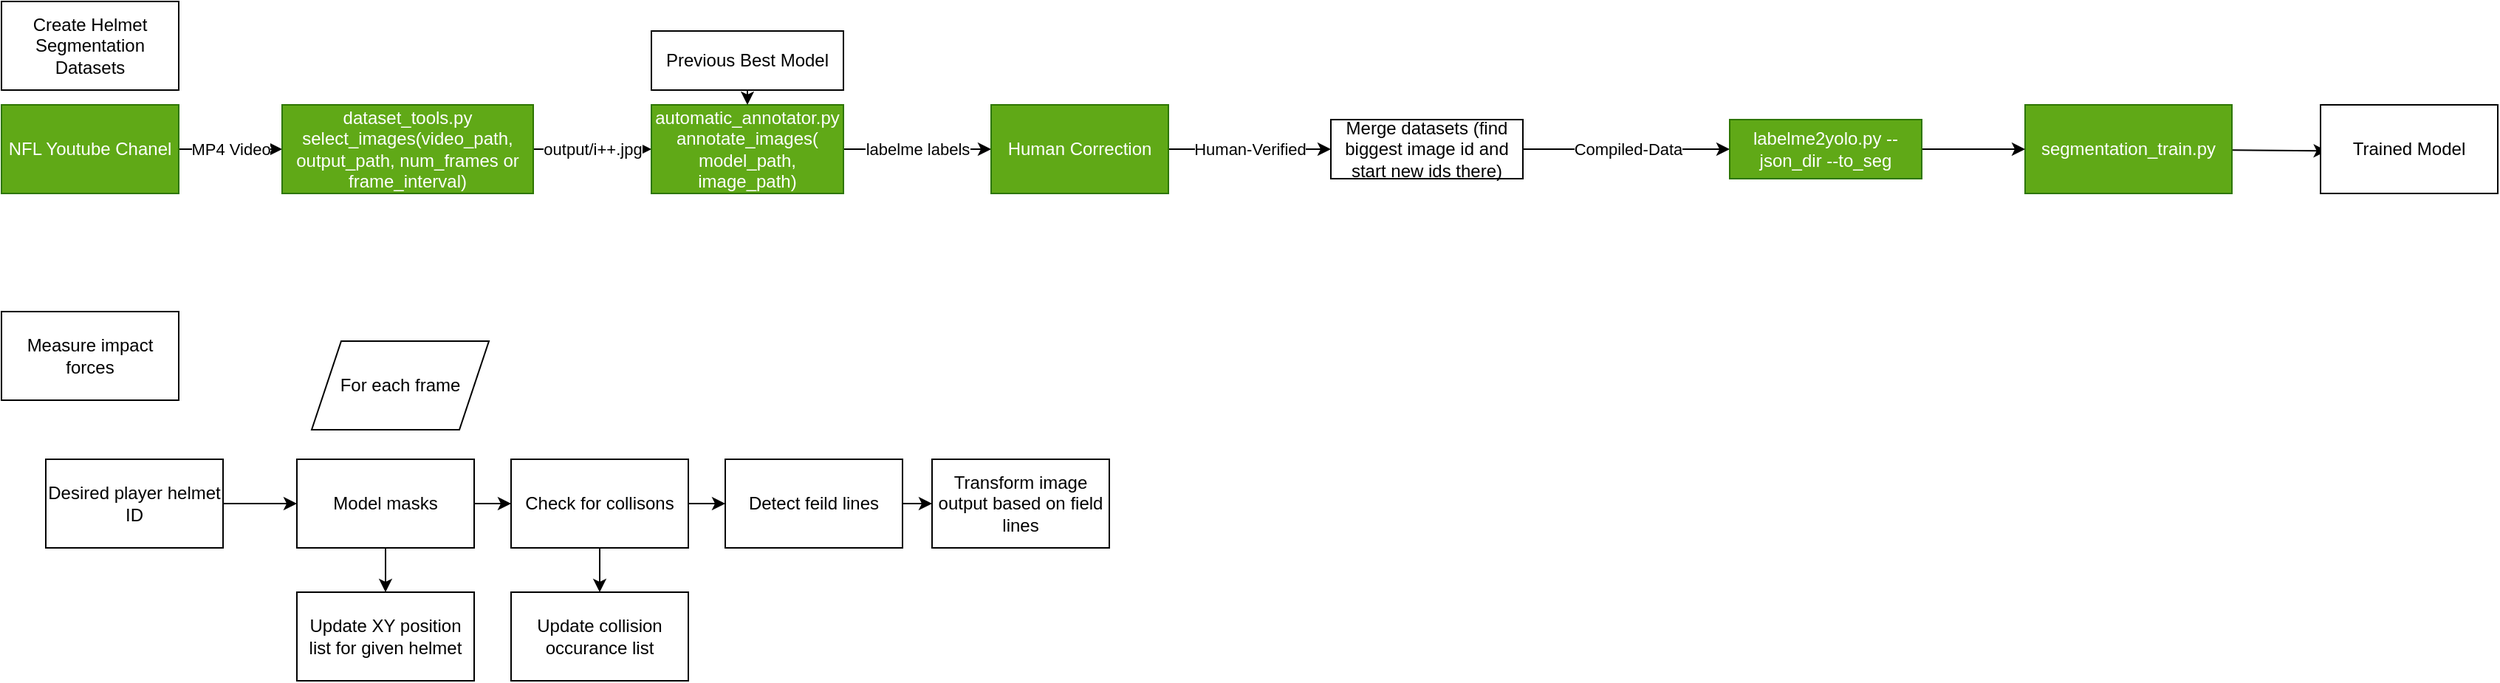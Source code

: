 <mxfile>
    <diagram id="vpGUiPQvbS2cch5g08Hg" name="Page-1">
        <mxGraphModel dx="1211" dy="762" grid="1" gridSize="10" guides="1" tooltips="1" connect="1" arrows="1" fold="1" page="1" pageScale="1" pageWidth="850" pageHeight="1100" math="0" shadow="0">
            <root>
                <mxCell id="0"/>
                <mxCell id="1" parent="0"/>
                <mxCell id="2" value="Create Helmet Segmentation Datasets" style="rounded=0;whiteSpace=wrap;html=1;" parent="1" vertex="1">
                    <mxGeometry x="20" y="10" width="120" height="60" as="geometry"/>
                </mxCell>
                <mxCell id="6" value="MP4 Video" style="edgeStyle=none;html=1;exitX=1;exitY=0.5;exitDx=0;exitDy=0;entryX=0;entryY=0.5;entryDx=0;entryDy=0;" parent="1" source="3" target="5" edge="1">
                    <mxGeometry relative="1" as="geometry"/>
                </mxCell>
                <mxCell id="3" value="NFL Youtube Chanel" style="rounded=0;whiteSpace=wrap;html=1;strokeColor=#2D7600;fillColor=#60a917;fontColor=#ffffff;" parent="1" vertex="1">
                    <mxGeometry x="20" y="80" width="120" height="60" as="geometry"/>
                </mxCell>
                <mxCell id="7" value="output/i++.jpg" style="edgeStyle=none;html=1;exitX=1;exitY=0.5;exitDx=0;exitDy=0;entryX=0;entryY=0.5;entryDx=0;entryDy=0;" parent="1" source="5" target="8" edge="1">
                    <mxGeometry relative="1" as="geometry">
                        <mxPoint x="510" y="110" as="targetPoint"/>
                    </mxGeometry>
                </mxCell>
                <mxCell id="5" value="dataset_tools.py select_images(video_path, output_path, num_frames or frame_interval)" style="rounded=0;whiteSpace=wrap;html=1;fillColor=#60a917;fontColor=#ffffff;strokeColor=#2D7600;" parent="1" vertex="1">
                    <mxGeometry x="210" y="80" width="170" height="60" as="geometry"/>
                </mxCell>
                <mxCell id="13" value="labelme labels" style="edgeStyle=none;html=1;exitX=1;exitY=0.5;exitDx=0;exitDy=0;entryX=0;entryY=0.5;entryDx=0;entryDy=0;" parent="1" source="8" target="14" edge="1">
                    <mxGeometry relative="1" as="geometry">
                        <mxPoint x="650" y="109.8" as="targetPoint"/>
                        <mxPoint as="offset"/>
                    </mxGeometry>
                </mxCell>
                <mxCell id="8" value="automatic_annotator.py&lt;br&gt;annotate_images( model_path, image_path)" style="whiteSpace=wrap;html=1;fillColor=#60a917;fontColor=#ffffff;strokeColor=#2D7600;" parent="1" vertex="1">
                    <mxGeometry x="460" y="80" width="130" height="60" as="geometry"/>
                </mxCell>
                <mxCell id="12" style="edgeStyle=none;html=1;exitX=0.5;exitY=1;exitDx=0;exitDy=0;entryX=0.5;entryY=0;entryDx=0;entryDy=0;" parent="1" source="9" target="8" edge="1">
                    <mxGeometry relative="1" as="geometry"/>
                </mxCell>
                <mxCell id="9" value="Previous Best Model" style="whiteSpace=wrap;html=1;" parent="1" vertex="1">
                    <mxGeometry x="460" y="30" width="130" height="40" as="geometry"/>
                </mxCell>
                <mxCell id="17" value="Human-Verified" style="edgeStyle=none;html=1;exitX=1;exitY=0.5;exitDx=0;exitDy=0;entryX=0;entryY=0.5;entryDx=0;entryDy=0;" parent="1" source="14" target="19" edge="1">
                    <mxGeometry relative="1" as="geometry">
                        <mxPoint x="920" y="120" as="targetPoint"/>
                    </mxGeometry>
                </mxCell>
                <mxCell id="14" value="Human Correction" style="whiteSpace=wrap;html=1;fillColor=#60a917;fontColor=#ffffff;strokeColor=#2D7600;" parent="1" vertex="1">
                    <mxGeometry x="690" y="80" width="120" height="60" as="geometry"/>
                </mxCell>
                <mxCell id="26" style="edgeStyle=none;html=1;entryX=0.036;entryY=0.52;entryDx=0;entryDy=0;entryPerimeter=0;" parent="1" source="18" target="27" edge="1">
                    <mxGeometry relative="1" as="geometry">
                        <mxPoint x="1580" y="110" as="targetPoint"/>
                    </mxGeometry>
                </mxCell>
                <mxCell id="18" value="segmentation_train.py" style="whiteSpace=wrap;html=1;fillColor=#60a917;fontColor=#ffffff;strokeColor=#2D7600;" parent="1" vertex="1">
                    <mxGeometry x="1390" y="80" width="140" height="60" as="geometry"/>
                </mxCell>
                <mxCell id="20" value="Compiled-Data" style="edgeStyle=none;html=1;entryX=0;entryY=0.5;entryDx=0;entryDy=0;" parent="1" source="19" target="24" edge="1">
                    <mxGeometry x="0.007" relative="1" as="geometry">
                        <mxPoint x="1180" y="110" as="targetPoint"/>
                        <mxPoint as="offset"/>
                    </mxGeometry>
                </mxCell>
                <mxCell id="19" value="Merge datasets (find biggest image id and start new ids there)" style="whiteSpace=wrap;html=1;" parent="1" vertex="1">
                    <mxGeometry x="920" y="90" width="130" height="40" as="geometry"/>
                </mxCell>
                <mxCell id="25" style="edgeStyle=none;html=1;exitX=1;exitY=0.5;exitDx=0;exitDy=0;entryX=0;entryY=0.5;entryDx=0;entryDy=0;" parent="1" source="24" target="18" edge="1">
                    <mxGeometry relative="1" as="geometry"/>
                </mxCell>
                <mxCell id="24" value="labelme2yolo.py --json_dir --to_seg" style="whiteSpace=wrap;html=1;fillColor=#60a917;fontColor=#ffffff;strokeColor=#2D7600;" parent="1" vertex="1">
                    <mxGeometry x="1190" y="90" width="130" height="40" as="geometry"/>
                </mxCell>
                <mxCell id="27" value="Trained Model" style="whiteSpace=wrap;html=1;" parent="1" vertex="1">
                    <mxGeometry x="1590" y="80" width="120" height="60" as="geometry"/>
                </mxCell>
                <mxCell id="30" value="Measure impact forces" style="rounded=0;whiteSpace=wrap;html=1;" parent="1" vertex="1">
                    <mxGeometry x="20" y="220" width="120" height="60" as="geometry"/>
                </mxCell>
                <mxCell id="33" style="edgeStyle=none;html=1;entryX=0;entryY=0.5;entryDx=0;entryDy=0;" parent="1" source="31" target="34" edge="1">
                    <mxGeometry relative="1" as="geometry">
                        <mxPoint x="250" y="360" as="targetPoint"/>
                    </mxGeometry>
                </mxCell>
                <mxCell id="31" value="Desired player helmet ID" style="rounded=0;whiteSpace=wrap;html=1;" parent="1" vertex="1">
                    <mxGeometry x="50" y="320" width="120" height="60" as="geometry"/>
                </mxCell>
                <mxCell id="32" value="For each frame" style="shape=parallelogram;perimeter=parallelogramPerimeter;whiteSpace=wrap;html=1;fixedSize=1;" parent="1" vertex="1">
                    <mxGeometry x="230" y="240" width="120" height="60" as="geometry"/>
                </mxCell>
                <mxCell id="35" style="edgeStyle=none;html=1;exitX=1;exitY=0.5;exitDx=0;exitDy=0;entryX=0;entryY=0.5;entryDx=0;entryDy=0;" parent="1" source="34" target="36" edge="1">
                    <mxGeometry relative="1" as="geometry">
                        <mxPoint x="370" y="349.818" as="targetPoint"/>
                    </mxGeometry>
                </mxCell>
                <mxCell id="37" style="edgeStyle=none;html=1;entryX=0.5;entryY=0;entryDx=0;entryDy=0;" parent="1" source="34" target="38" edge="1">
                    <mxGeometry relative="1" as="geometry">
                        <mxPoint x="280" y="430" as="targetPoint"/>
                    </mxGeometry>
                </mxCell>
                <mxCell id="34" value="Model masks" style="whiteSpace=wrap;html=1;" parent="1" vertex="1">
                    <mxGeometry x="220" y="320" width="120" height="60" as="geometry"/>
                </mxCell>
                <mxCell id="40" value="" style="edgeStyle=none;html=1;" edge="1" parent="1" source="36" target="39">
                    <mxGeometry relative="1" as="geometry"/>
                </mxCell>
                <mxCell id="42" value="" style="edgeStyle=none;html=1;" edge="1" parent="1" source="36" target="41">
                    <mxGeometry relative="1" as="geometry"/>
                </mxCell>
                <mxCell id="36" value="Check for collisons" style="whiteSpace=wrap;html=1;" parent="1" vertex="1">
                    <mxGeometry x="365" y="320" width="120" height="60" as="geometry"/>
                </mxCell>
                <mxCell id="38" value="Update XY position list for given helmet" style="whiteSpace=wrap;html=1;" parent="1" vertex="1">
                    <mxGeometry x="220" y="410" width="120" height="60" as="geometry"/>
                </mxCell>
                <mxCell id="39" value="Update collision occurance list" style="whiteSpace=wrap;html=1;" vertex="1" parent="1">
                    <mxGeometry x="365" y="410" width="120" height="60" as="geometry"/>
                </mxCell>
                <mxCell id="44" value="" style="edgeStyle=none;html=1;" edge="1" parent="1" source="41" target="43">
                    <mxGeometry relative="1" as="geometry"/>
                </mxCell>
                <mxCell id="41" value="Detect feild lines" style="whiteSpace=wrap;html=1;" vertex="1" parent="1">
                    <mxGeometry x="510" y="320" width="120" height="60" as="geometry"/>
                </mxCell>
                <mxCell id="43" value="Transform image output based on field lines" style="whiteSpace=wrap;html=1;" vertex="1" parent="1">
                    <mxGeometry x="650" y="320" width="120" height="60" as="geometry"/>
                </mxCell>
            </root>
        </mxGraphModel>
    </diagram>
</mxfile>